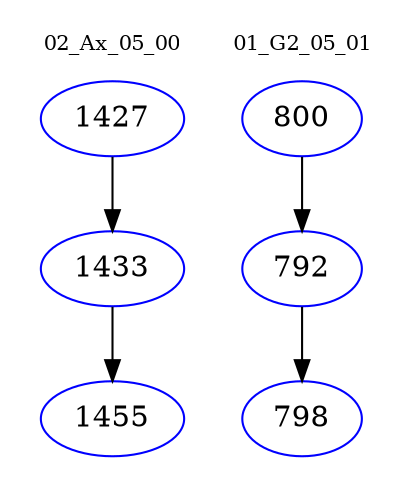 digraph{
subgraph cluster_0 {
color = white
label = "02_Ax_05_00";
fontsize=10;
T0_1427 [label="1427", color="blue"]
T0_1427 -> T0_1433 [color="black"]
T0_1433 [label="1433", color="blue"]
T0_1433 -> T0_1455 [color="black"]
T0_1455 [label="1455", color="blue"]
}
subgraph cluster_1 {
color = white
label = "01_G2_05_01";
fontsize=10;
T1_800 [label="800", color="blue"]
T1_800 -> T1_792 [color="black"]
T1_792 [label="792", color="blue"]
T1_792 -> T1_798 [color="black"]
T1_798 [label="798", color="blue"]
}
}
